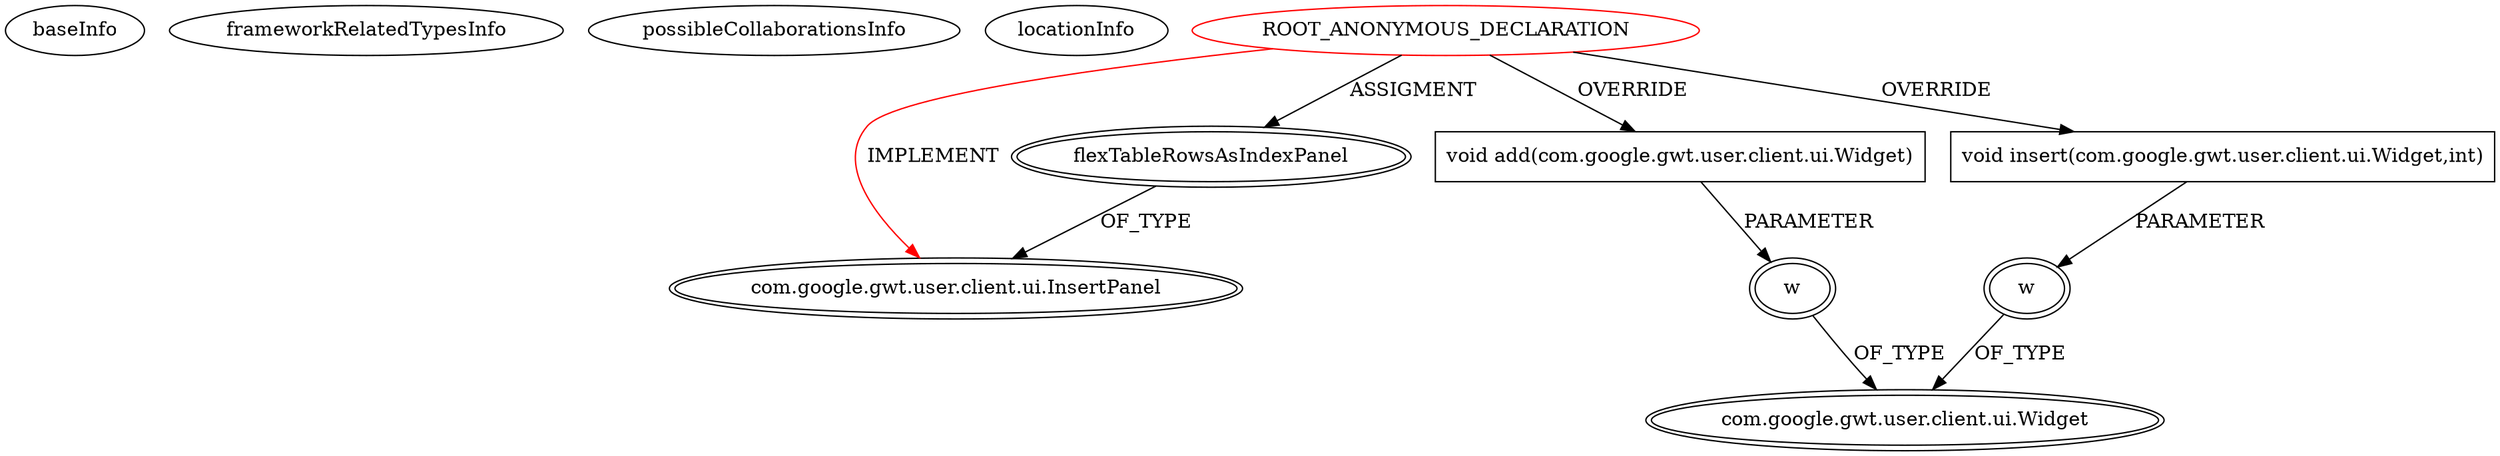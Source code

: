 digraph {
baseInfo[graphId=1083,category="extension_graph",isAnonymous=true,possibleRelation=false]
frameworkRelatedTypesInfo[0="com.google.gwt.user.client.ui.InsertPanel"]
possibleCollaborationsInfo[]
locationInfo[projectName="chrte-TemperatureWatcher",filePath="/chrte-TemperatureWatcher/TemperatureWatcher-master/src/com/google/gwt/sample/stockwatcher/client/FlexTableDropController.java",contextSignature="FlexTableDropController",graphId="1083"]
0[label="ROOT_ANONYMOUS_DECLARATION",vertexType="ROOT_ANONYMOUS_DECLARATION",isFrameworkType=false,color=red]
1[label="com.google.gwt.user.client.ui.InsertPanel",vertexType="FRAMEWORK_INTERFACE_TYPE",isFrameworkType=true,peripheries=2]
2[label="flexTableRowsAsIndexPanel",vertexType="OUTSIDE_VARIABLE_EXPRESION",isFrameworkType=true,peripheries=2]
4[label="void add(com.google.gwt.user.client.ui.Widget)",vertexType="OVERRIDING_METHOD_DECLARATION",isFrameworkType=false,shape=box]
5[label="w",vertexType="PARAMETER_DECLARATION",isFrameworkType=true,peripheries=2]
6[label="com.google.gwt.user.client.ui.Widget",vertexType="FRAMEWORK_CLASS_TYPE",isFrameworkType=true,peripheries=2]
7[label="void insert(com.google.gwt.user.client.ui.Widget,int)",vertexType="OVERRIDING_METHOD_DECLARATION",isFrameworkType=false,shape=box]
8[label="w",vertexType="PARAMETER_DECLARATION",isFrameworkType=true,peripheries=2]
0->1[label="IMPLEMENT",color=red]
0->2[label="ASSIGMENT"]
2->1[label="OF_TYPE"]
0->4[label="OVERRIDE"]
5->6[label="OF_TYPE"]
4->5[label="PARAMETER"]
0->7[label="OVERRIDE"]
8->6[label="OF_TYPE"]
7->8[label="PARAMETER"]
}
